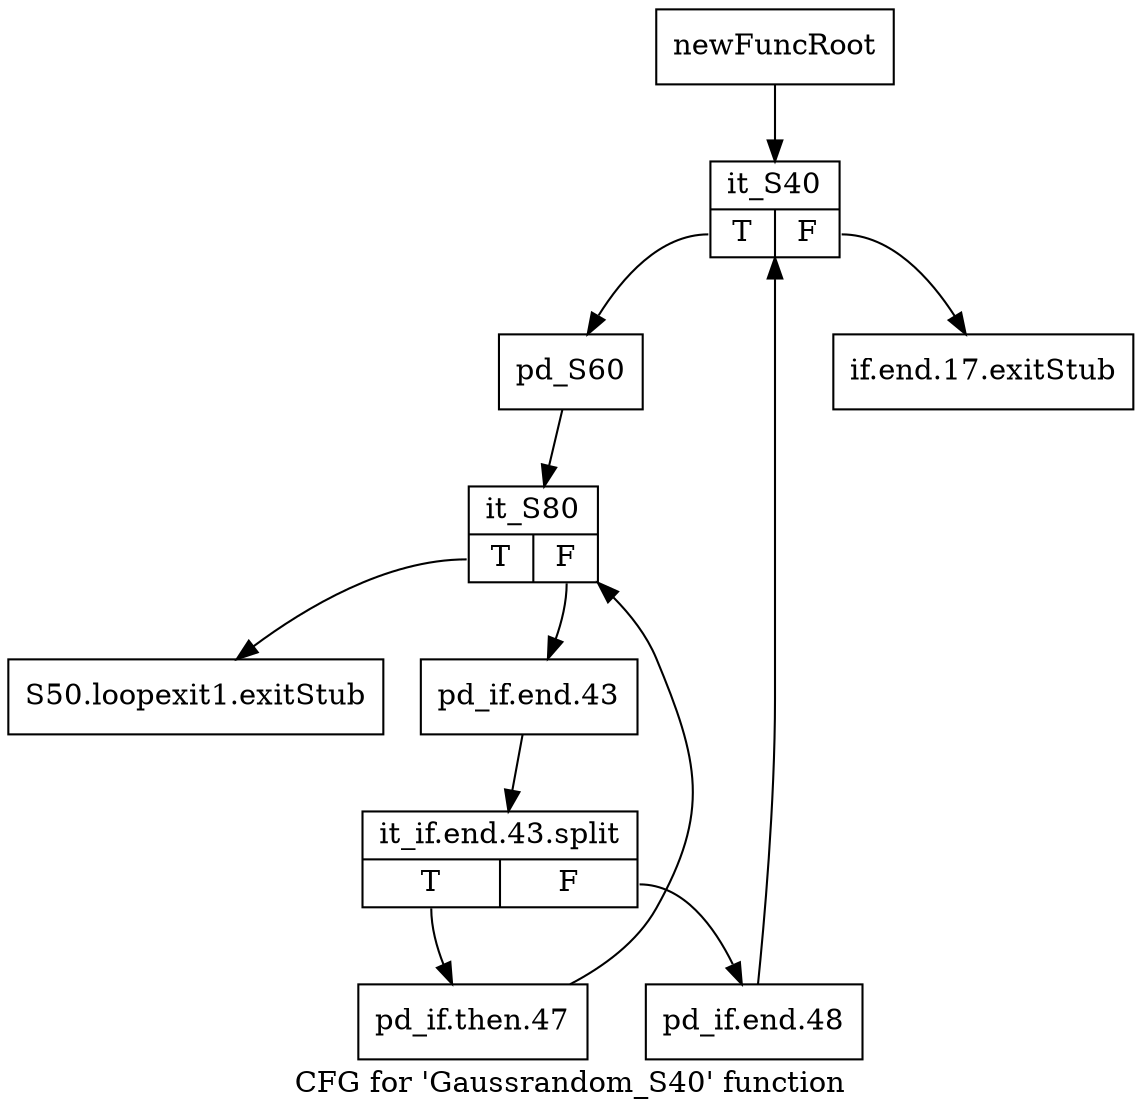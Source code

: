 digraph "CFG for 'Gaussrandom_S40' function" {
	label="CFG for 'Gaussrandom_S40' function";

	Node0x3495410 [shape=record,label="{newFuncRoot}"];
	Node0x3495410 -> Node0x3495500;
	Node0x3495460 [shape=record,label="{if.end.17.exitStub}"];
	Node0x34954b0 [shape=record,label="{S50.loopexit1.exitStub}"];
	Node0x3495500 [shape=record,label="{it_S40|{<s0>T|<s1>F}}"];
	Node0x3495500:s0 -> Node0x3495550;
	Node0x3495500:s1 -> Node0x3495460;
	Node0x3495550 [shape=record,label="{pd_S60}"];
	Node0x3495550 -> Node0x34955a0;
	Node0x34955a0 [shape=record,label="{it_S80|{<s0>T|<s1>F}}"];
	Node0x34955a0:s0 -> Node0x34954b0;
	Node0x34955a0:s1 -> Node0x34955f0;
	Node0x34955f0 [shape=record,label="{pd_if.end.43}"];
	Node0x34955f0 -> Node0x39534d0;
	Node0x39534d0 [shape=record,label="{it_if.end.43.split|{<s0>T|<s1>F}}"];
	Node0x39534d0:s0 -> Node0x3495690;
	Node0x39534d0:s1 -> Node0x3495640;
	Node0x3495640 [shape=record,label="{pd_if.end.48}"];
	Node0x3495640 -> Node0x3495500;
	Node0x3495690 [shape=record,label="{pd_if.then.47}"];
	Node0x3495690 -> Node0x34955a0;
}
